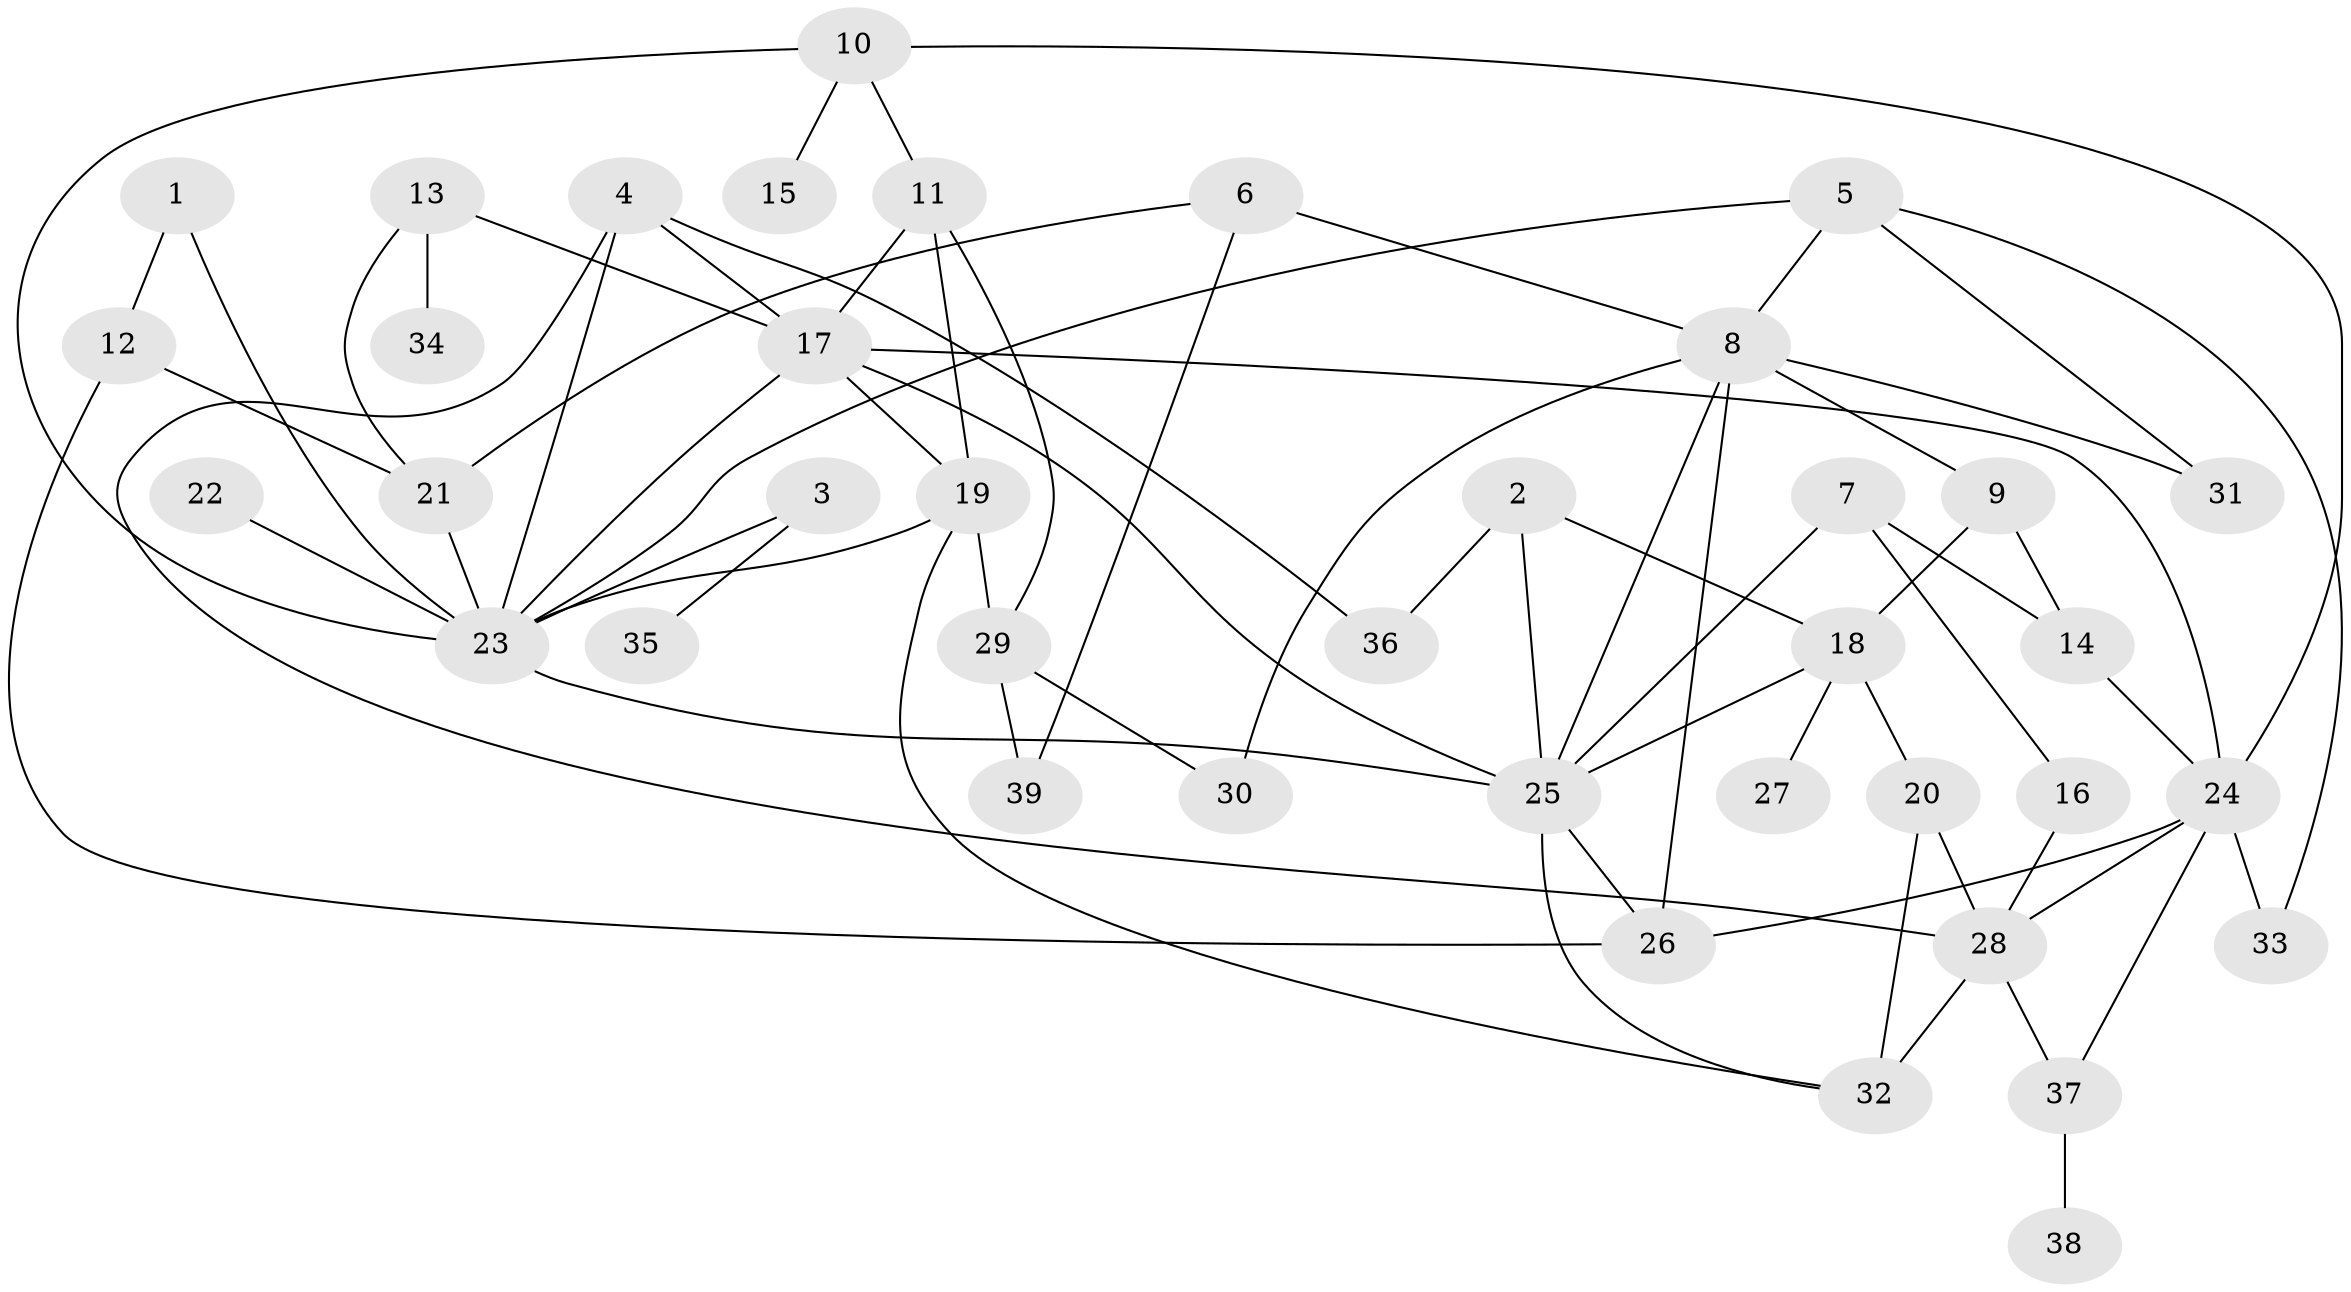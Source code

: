 // original degree distribution, {10: 0.012987012987012988, 2: 0.2987012987012987, 6: 0.03896103896103896, 5: 0.05194805194805195, 8: 0.012987012987012988, 3: 0.2597402597402597, 7: 0.012987012987012988, 4: 0.09090909090909091, 1: 0.22077922077922077}
// Generated by graph-tools (version 1.1) at 2025/36/03/04/25 23:36:12]
// undirected, 39 vertices, 68 edges
graph export_dot {
  node [color=gray90,style=filled];
  1;
  2;
  3;
  4;
  5;
  6;
  7;
  8;
  9;
  10;
  11;
  12;
  13;
  14;
  15;
  16;
  17;
  18;
  19;
  20;
  21;
  22;
  23;
  24;
  25;
  26;
  27;
  28;
  29;
  30;
  31;
  32;
  33;
  34;
  35;
  36;
  37;
  38;
  39;
  1 -- 12 [weight=1.0];
  1 -- 23 [weight=1.0];
  2 -- 18 [weight=1.0];
  2 -- 25 [weight=1.0];
  2 -- 36 [weight=1.0];
  3 -- 23 [weight=1.0];
  3 -- 35 [weight=1.0];
  4 -- 17 [weight=1.0];
  4 -- 23 [weight=1.0];
  4 -- 28 [weight=1.0];
  4 -- 36 [weight=1.0];
  5 -- 8 [weight=1.0];
  5 -- 23 [weight=1.0];
  5 -- 31 [weight=1.0];
  5 -- 33 [weight=1.0];
  6 -- 8 [weight=1.0];
  6 -- 21 [weight=1.0];
  6 -- 39 [weight=1.0];
  7 -- 14 [weight=1.0];
  7 -- 16 [weight=1.0];
  7 -- 25 [weight=1.0];
  8 -- 9 [weight=1.0];
  8 -- 25 [weight=1.0];
  8 -- 26 [weight=1.0];
  8 -- 30 [weight=1.0];
  8 -- 31 [weight=1.0];
  9 -- 14 [weight=1.0];
  9 -- 18 [weight=1.0];
  10 -- 11 [weight=1.0];
  10 -- 15 [weight=1.0];
  10 -- 23 [weight=1.0];
  10 -- 24 [weight=1.0];
  11 -- 17 [weight=1.0];
  11 -- 19 [weight=1.0];
  11 -- 29 [weight=1.0];
  12 -- 21 [weight=1.0];
  12 -- 26 [weight=1.0];
  13 -- 17 [weight=1.0];
  13 -- 21 [weight=1.0];
  13 -- 34 [weight=1.0];
  14 -- 24 [weight=1.0];
  16 -- 28 [weight=1.0];
  17 -- 19 [weight=1.0];
  17 -- 23 [weight=1.0];
  17 -- 24 [weight=1.0];
  17 -- 25 [weight=1.0];
  18 -- 20 [weight=1.0];
  18 -- 25 [weight=1.0];
  18 -- 27 [weight=1.0];
  19 -- 23 [weight=1.0];
  19 -- 29 [weight=1.0];
  19 -- 32 [weight=1.0];
  20 -- 28 [weight=1.0];
  20 -- 32 [weight=1.0];
  21 -- 23 [weight=1.0];
  22 -- 23 [weight=1.0];
  23 -- 25 [weight=1.0];
  24 -- 26 [weight=1.0];
  24 -- 28 [weight=1.0];
  24 -- 33 [weight=1.0];
  24 -- 37 [weight=1.0];
  25 -- 26 [weight=1.0];
  25 -- 32 [weight=1.0];
  28 -- 32 [weight=2.0];
  28 -- 37 [weight=1.0];
  29 -- 30 [weight=1.0];
  29 -- 39 [weight=1.0];
  37 -- 38 [weight=1.0];
}
